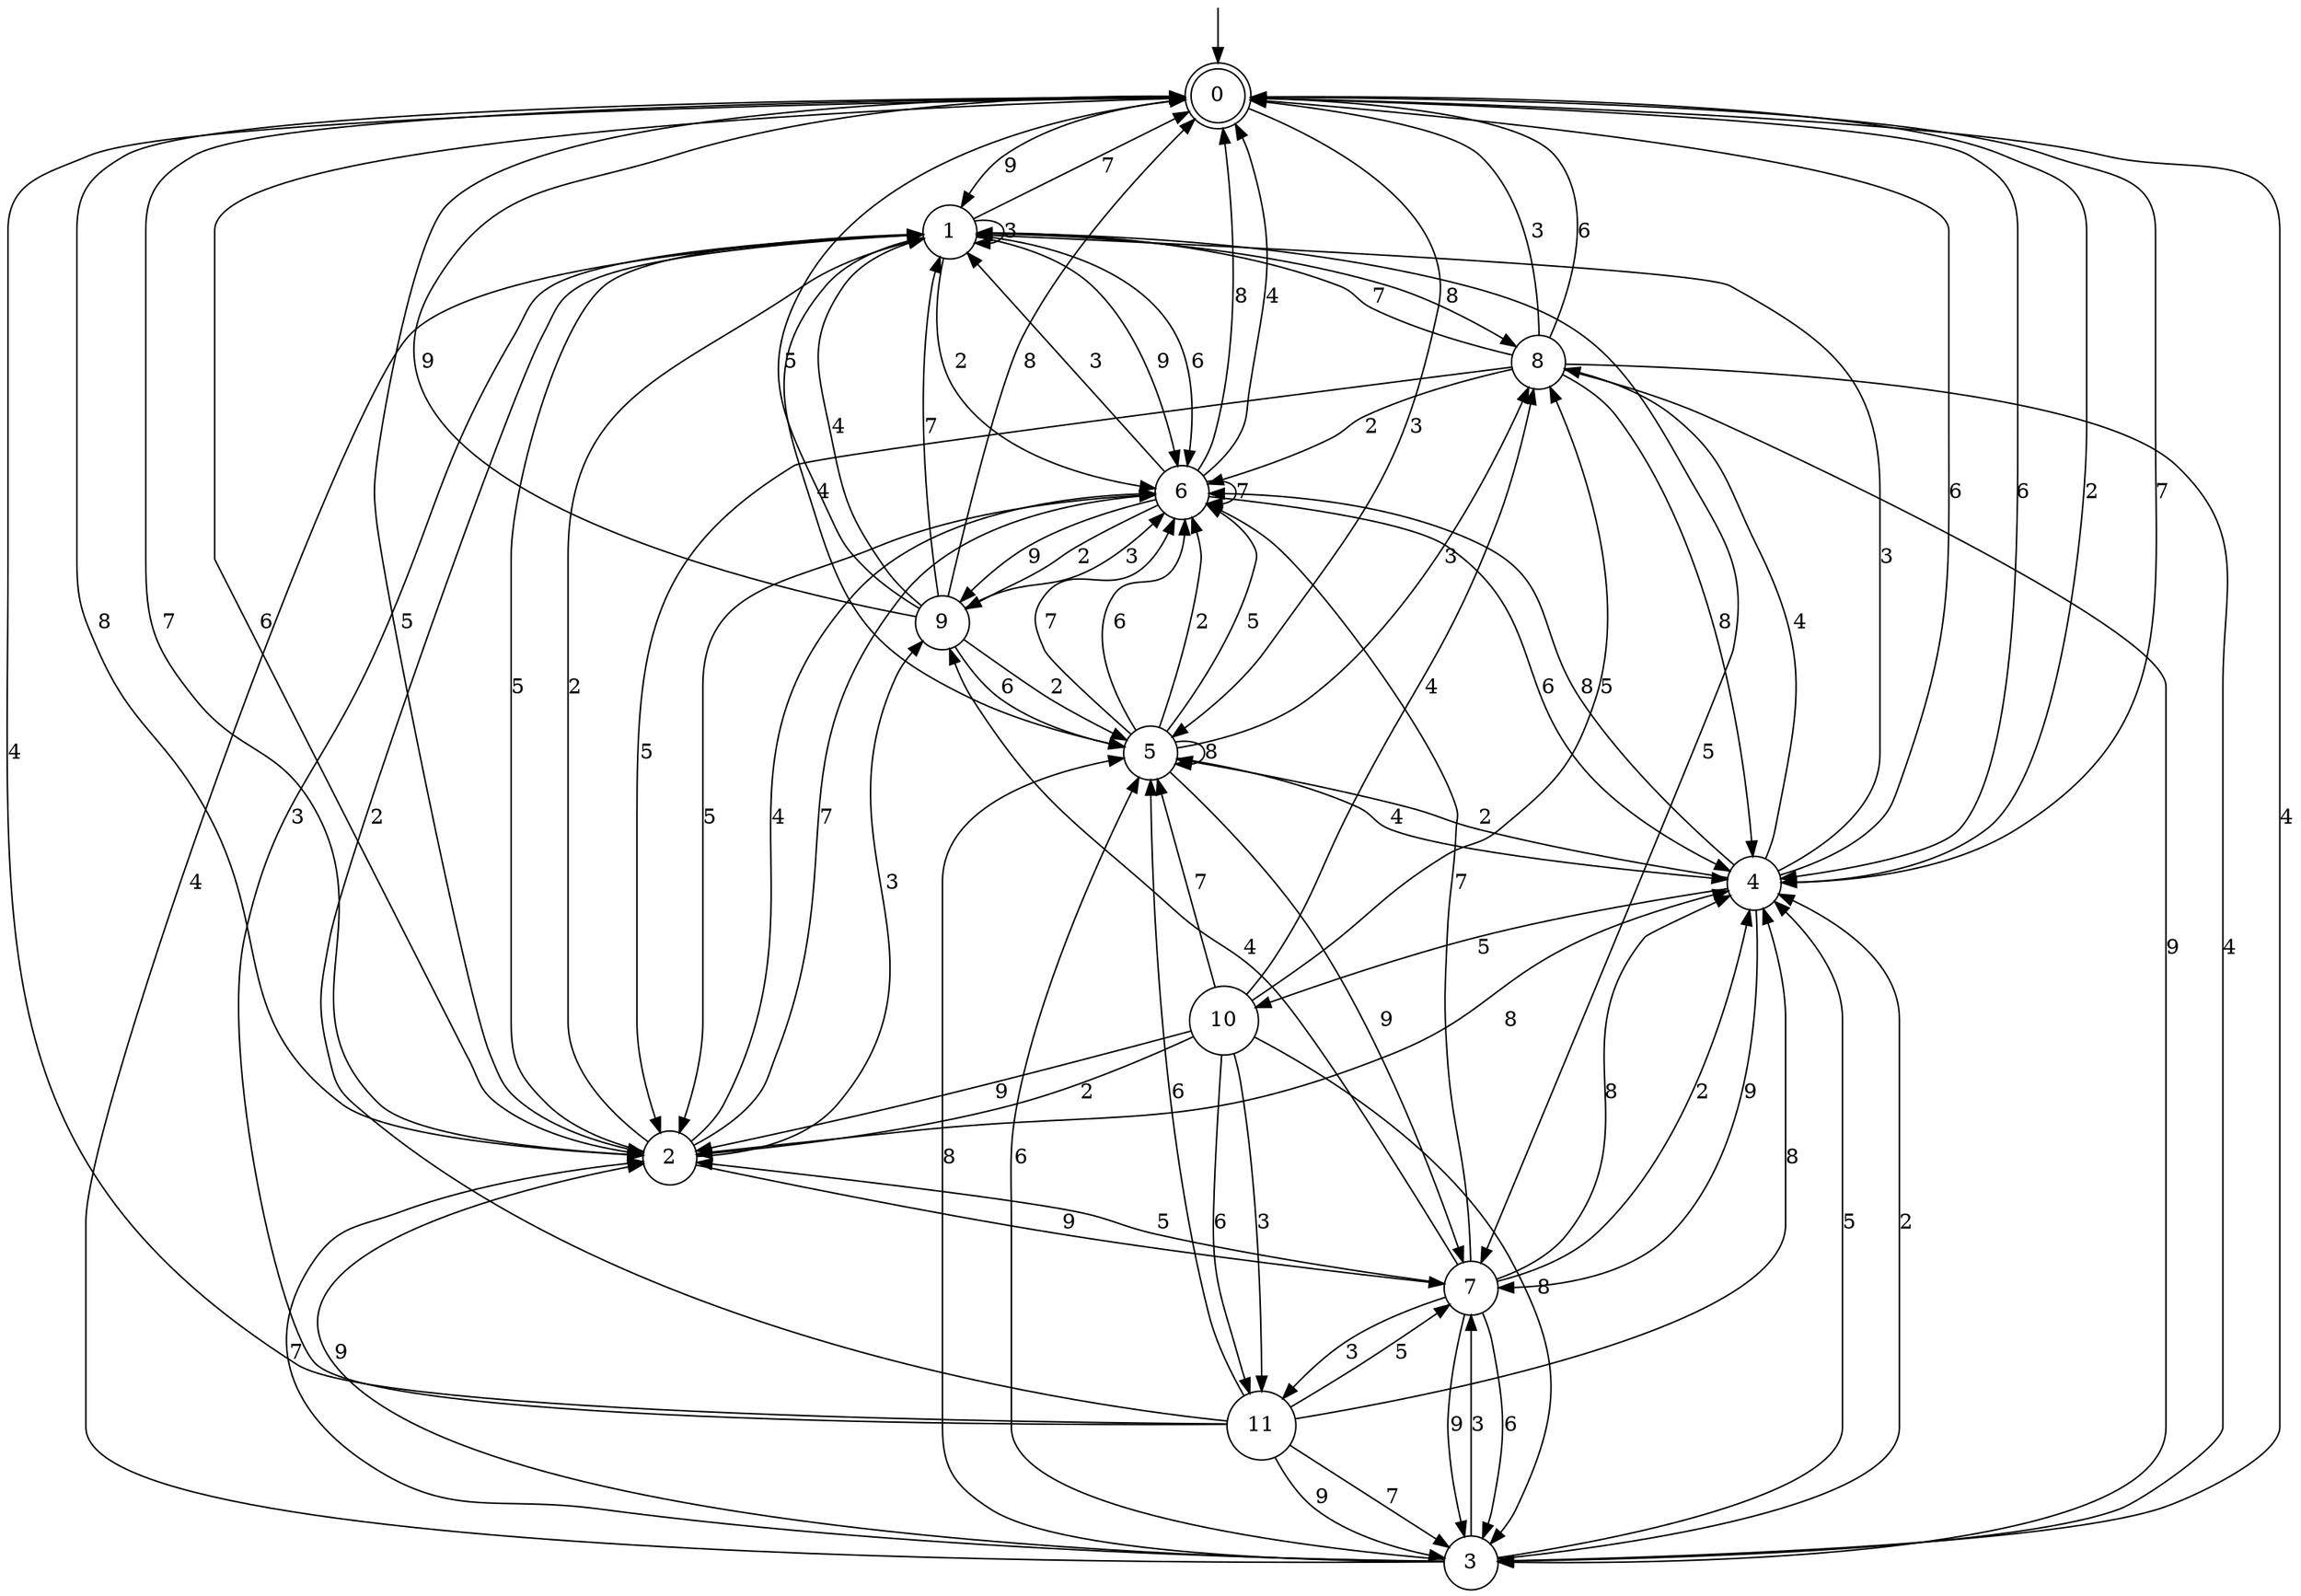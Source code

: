 digraph g {

	s0 [shape="doublecircle" label="0"];
	s1 [shape="circle" label="1"];
	s2 [shape="circle" label="2"];
	s3 [shape="circle" label="3"];
	s4 [shape="circle" label="4"];
	s5 [shape="circle" label="5"];
	s6 [shape="circle" label="6"];
	s7 [shape="circle" label="7"];
	s8 [shape="circle" label="8"];
	s9 [shape="circle" label="9"];
	s10 [shape="circle" label="10"];
	s11 [shape="circle" label="11"];
	s0 -> s1 [label="9"];
	s0 -> s2 [label="5"];
	s0 -> s2 [label="8"];
	s0 -> s3 [label="4"];
	s0 -> s2 [label="7"];
	s0 -> s4 [label="6"];
	s0 -> s4 [label="2"];
	s0 -> s5 [label="3"];
	s1 -> s6 [label="9"];
	s1 -> s7 [label="5"];
	s1 -> s8 [label="8"];
	s1 -> s5 [label="4"];
	s1 -> s0 [label="7"];
	s1 -> s6 [label="6"];
	s1 -> s6 [label="2"];
	s1 -> s1 [label="3"];
	s2 -> s7 [label="9"];
	s2 -> s1 [label="5"];
	s2 -> s4 [label="8"];
	s2 -> s6 [label="4"];
	s2 -> s6 [label="7"];
	s2 -> s0 [label="6"];
	s2 -> s1 [label="2"];
	s2 -> s9 [label="3"];
	s3 -> s2 [label="9"];
	s3 -> s4 [label="5"];
	s3 -> s5 [label="8"];
	s3 -> s1 [label="4"];
	s3 -> s2 [label="7"];
	s3 -> s5 [label="6"];
	s3 -> s4 [label="2"];
	s3 -> s7 [label="3"];
	s4 -> s7 [label="9"];
	s4 -> s10 [label="5"];
	s4 -> s6 [label="8"];
	s4 -> s8 [label="4"];
	s4 -> s0 [label="7"];
	s4 -> s0 [label="6"];
	s4 -> s5 [label="2"];
	s4 -> s1 [label="3"];
	s5 -> s7 [label="9"];
	s5 -> s6 [label="5"];
	s5 -> s5 [label="8"];
	s5 -> s4 [label="4"];
	s5 -> s6 [label="7"];
	s5 -> s6 [label="6"];
	s5 -> s6 [label="2"];
	s5 -> s8 [label="3"];
	s6 -> s9 [label="9"];
	s6 -> s2 [label="5"];
	s6 -> s0 [label="8"];
	s6 -> s0 [label="4"];
	s6 -> s6 [label="7"];
	s6 -> s4 [label="6"];
	s6 -> s9 [label="2"];
	s6 -> s1 [label="3"];
	s7 -> s3 [label="9"];
	s7 -> s2 [label="5"];
	s7 -> s4 [label="8"];
	s7 -> s9 [label="4"];
	s7 -> s6 [label="7"];
	s7 -> s3 [label="6"];
	s7 -> s4 [label="2"];
	s7 -> s11 [label="3"];
	s8 -> s3 [label="9"];
	s8 -> s2 [label="5"];
	s8 -> s4 [label="8"];
	s8 -> s3 [label="4"];
	s8 -> s1 [label="7"];
	s8 -> s0 [label="6"];
	s8 -> s6 [label="2"];
	s8 -> s0 [label="3"];
	s9 -> s0 [label="9"];
	s9 -> s0 [label="5"];
	s9 -> s0 [label="8"];
	s9 -> s1 [label="4"];
	s9 -> s1 [label="7"];
	s9 -> s5 [label="6"];
	s9 -> s5 [label="2"];
	s9 -> s6 [label="3"];
	s10 -> s2 [label="9"];
	s10 -> s8 [label="5"];
	s10 -> s3 [label="8"];
	s10 -> s8 [label="4"];
	s10 -> s5 [label="7"];
	s10 -> s11 [label="6"];
	s10 -> s2 [label="2"];
	s10 -> s11 [label="3"];
	s11 -> s3 [label="9"];
	s11 -> s7 [label="5"];
	s11 -> s4 [label="8"];
	s11 -> s0 [label="4"];
	s11 -> s3 [label="7"];
	s11 -> s5 [label="6"];
	s11 -> s1 [label="2"];
	s11 -> s1 [label="3"];

__start0 [label="" shape="none" width="0" height="0"];
__start0 -> s0;

}
